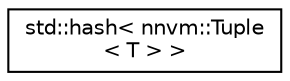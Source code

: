 digraph "Graphical Class Hierarchy"
{
 // LATEX_PDF_SIZE
  edge [fontname="Helvetica",fontsize="10",labelfontname="Helvetica",labelfontsize="10"];
  node [fontname="Helvetica",fontsize="10",shape=record];
  rankdir="LR";
  Node0 [label="std::hash\< nnvm::Tuple\l\< T \> \>",height=0.2,width=0.4,color="black", fillcolor="white", style="filled",URL="$structstd_1_1hash_3_01nnvm_1_1Tuple_3_01T_01_4_01_4.html",tooltip="hash function for Tuple."];
}
